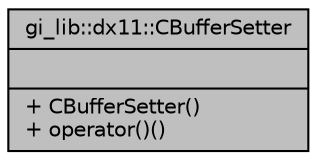 digraph "gi_lib::dx11::CBufferSetter"
{
  edge [fontname="Helvetica",fontsize="10",labelfontname="Helvetica",labelfontsize="10"];
  node [fontname="Helvetica",fontsize="10",shape=record];
  Node1 [label="{gi_lib::dx11::CBufferSetter\n||+ CBufferSetter()\l+ operator()()\l}",height=0.2,width=0.4,color="black", fillcolor="grey75", style="filled", fontcolor="black"];
}
